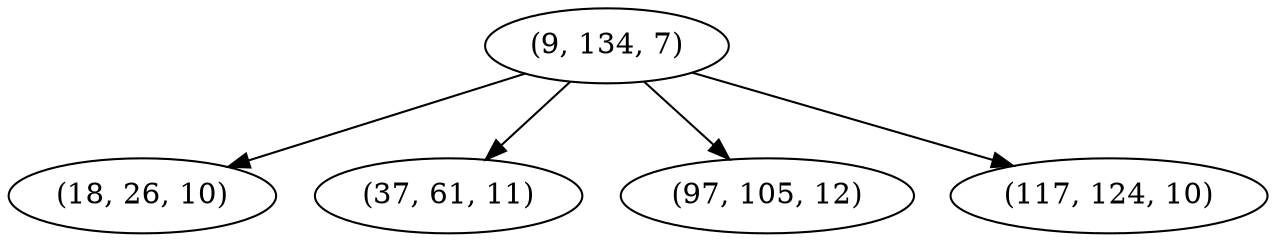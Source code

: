 digraph tree {
    "(9, 134, 7)";
    "(18, 26, 10)";
    "(37, 61, 11)";
    "(97, 105, 12)";
    "(117, 124, 10)";
    "(9, 134, 7)" -> "(18, 26, 10)";
    "(9, 134, 7)" -> "(37, 61, 11)";
    "(9, 134, 7)" -> "(97, 105, 12)";
    "(9, 134, 7)" -> "(117, 124, 10)";
}

